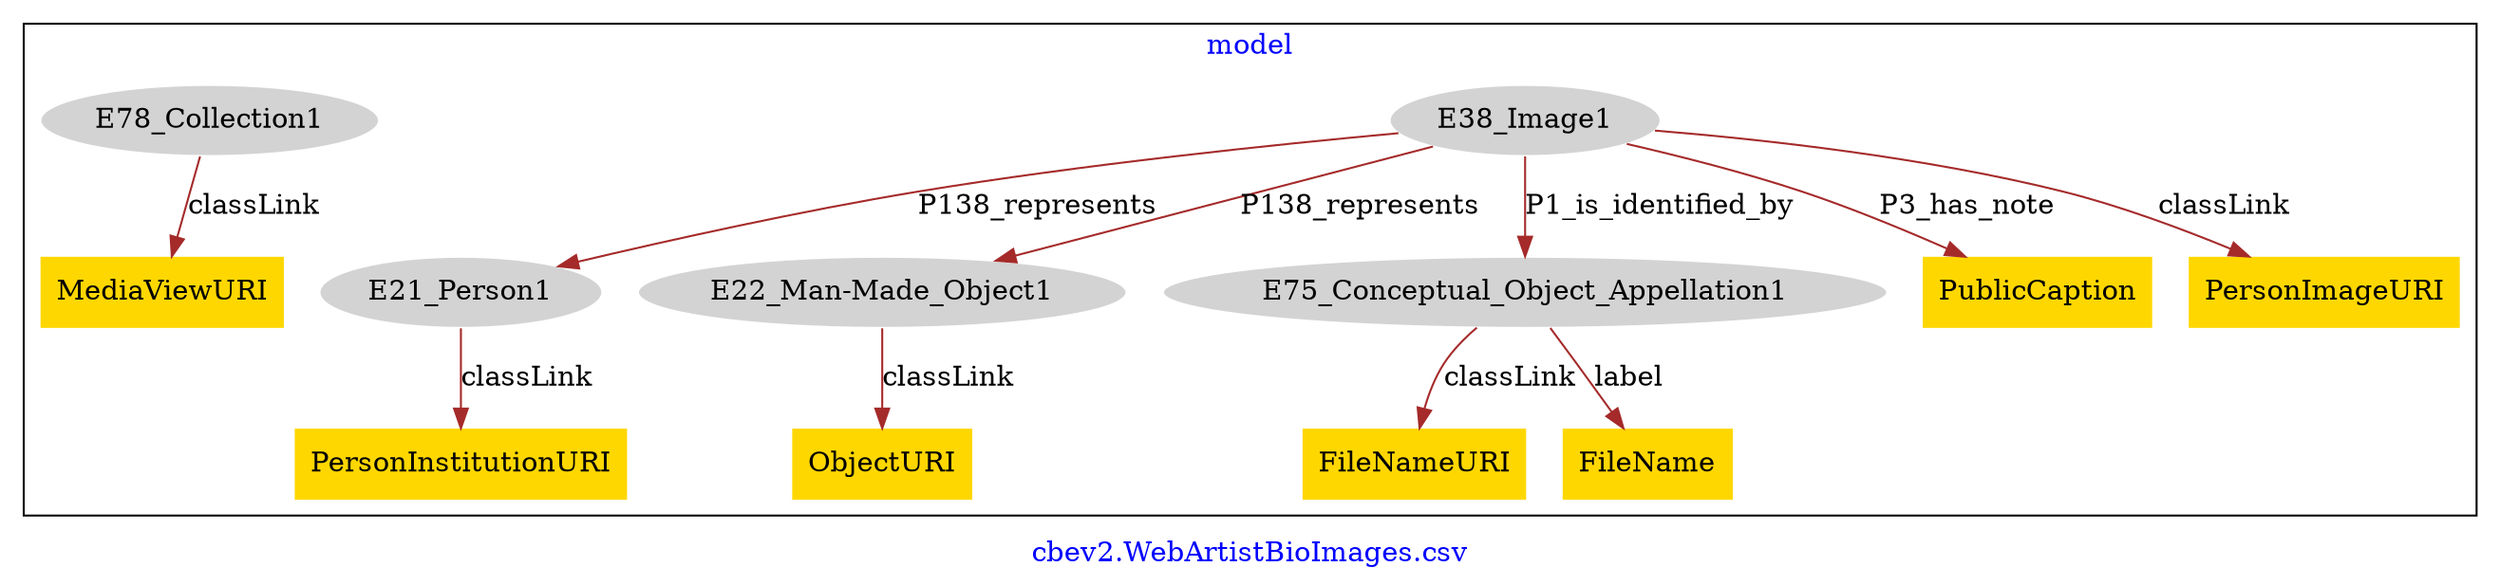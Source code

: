 digraph n0 {
fontcolor="blue"
remincross="true"
label="cbev2.WebArtistBioImages.csv"
subgraph cluster {
label="model"
n2[style="filled",color="white",fillcolor="lightgray",label="E21_Person1"];
n3[shape="plaintext",style="filled",fillcolor="gold",label="PersonInstitutionURI"];
n4[style="filled",color="white",fillcolor="lightgray",label="E22_Man-Made_Object1"];
n5[shape="plaintext",style="filled",fillcolor="gold",label="ObjectURI"];
n6[style="filled",color="white",fillcolor="lightgray",label="E38_Image1"];
n7[style="filled",color="white",fillcolor="lightgray",label="E75_Conceptual_Object_Appellation1"];
n8[shape="plaintext",style="filled",fillcolor="gold",label="PublicCaption"];
n9[shape="plaintext",style="filled",fillcolor="gold",label="PersonImageURI"];
n10[shape="plaintext",style="filled",fillcolor="gold",label="FileNameURI"];
n11[shape="plaintext",style="filled",fillcolor="gold",label="FileName"];
n12[style="filled",color="white",fillcolor="lightgray",label="E78_Collection1"];
n13[shape="plaintext",style="filled",fillcolor="gold",label="MediaViewURI"];
}
n2 -> n3[color="brown",fontcolor="black",label="classLink"]
n4 -> n5[color="brown",fontcolor="black",label="classLink"]
n6 -> n2[color="brown",fontcolor="black",label="P138_represents"]
n6 -> n4[color="brown",fontcolor="black",label="P138_represents"]
n6 -> n7[color="brown",fontcolor="black",label="P1_is_identified_by"]
n6 -> n8[color="brown",fontcolor="black",label="P3_has_note"]
n6 -> n9[color="brown",fontcolor="black",label="classLink"]
n7 -> n10[color="brown",fontcolor="black",label="classLink"]
n7 -> n11[color="brown",fontcolor="black",label="label"]
n12 -> n13[color="brown",fontcolor="black",label="classLink"]
}
